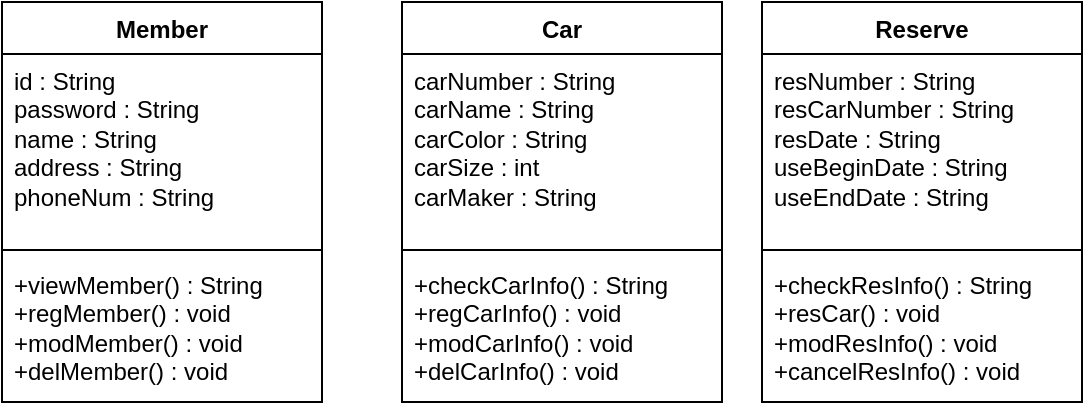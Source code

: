 <mxfile version="24.7.17">
  <diagram id="C5RBs43oDa-KdzZeNtuy" name="Page-1">
    <mxGraphModel dx="1054" dy="737" grid="1" gridSize="10" guides="1" tooltips="1" connect="1" arrows="1" fold="1" page="1" pageScale="1" pageWidth="827" pageHeight="1169" math="0" shadow="0">
      <root>
        <mxCell id="WIyWlLk6GJQsqaUBKTNV-0" />
        <mxCell id="WIyWlLk6GJQsqaUBKTNV-1" parent="WIyWlLk6GJQsqaUBKTNV-0" />
        <mxCell id="3GC8QEIZXes-Kf53vE3f-0" value="Member&lt;div&gt;&lt;br&gt;&lt;/div&gt;" style="swimlane;fontStyle=1;align=center;verticalAlign=top;childLayout=stackLayout;horizontal=1;startSize=26;horizontalStack=0;resizeParent=1;resizeParentMax=0;resizeLast=0;collapsible=1;marginBottom=0;whiteSpace=wrap;html=1;" vertex="1" parent="WIyWlLk6GJQsqaUBKTNV-1">
          <mxGeometry x="100" y="100" width="160" height="200" as="geometry" />
        </mxCell>
        <mxCell id="3GC8QEIZXes-Kf53vE3f-1" value="id : String&lt;div&gt;password : String&lt;/div&gt;&lt;div&gt;name : String&lt;/div&gt;&lt;div&gt;address : String&lt;/div&gt;&lt;div&gt;phoneNum : String&lt;/div&gt;" style="text;strokeColor=none;fillColor=none;align=left;verticalAlign=top;spacingLeft=4;spacingRight=4;overflow=hidden;rotatable=0;points=[[0,0.5],[1,0.5]];portConstraint=eastwest;whiteSpace=wrap;html=1;" vertex="1" parent="3GC8QEIZXes-Kf53vE3f-0">
          <mxGeometry y="26" width="160" height="94" as="geometry" />
        </mxCell>
        <mxCell id="3GC8QEIZXes-Kf53vE3f-2" value="" style="line;strokeWidth=1;fillColor=none;align=left;verticalAlign=middle;spacingTop=-1;spacingLeft=3;spacingRight=3;rotatable=0;labelPosition=right;points=[];portConstraint=eastwest;strokeColor=inherit;" vertex="1" parent="3GC8QEIZXes-Kf53vE3f-0">
          <mxGeometry y="120" width="160" height="8" as="geometry" />
        </mxCell>
        <mxCell id="3GC8QEIZXes-Kf53vE3f-3" value="+viewMember() : String&lt;div&gt;+regMember() : void&lt;/div&gt;&lt;div&gt;+modMember() : void&lt;/div&gt;&lt;div&gt;+delMember() : void&lt;/div&gt;" style="text;strokeColor=none;fillColor=none;align=left;verticalAlign=top;spacingLeft=4;spacingRight=4;overflow=hidden;rotatable=0;points=[[0,0.5],[1,0.5]];portConstraint=eastwest;whiteSpace=wrap;html=1;" vertex="1" parent="3GC8QEIZXes-Kf53vE3f-0">
          <mxGeometry y="128" width="160" height="72" as="geometry" />
        </mxCell>
        <mxCell id="3GC8QEIZXes-Kf53vE3f-4" value="&lt;div&gt;Car&lt;/div&gt;" style="swimlane;fontStyle=1;align=center;verticalAlign=top;childLayout=stackLayout;horizontal=1;startSize=26;horizontalStack=0;resizeParent=1;resizeParentMax=0;resizeLast=0;collapsible=1;marginBottom=0;whiteSpace=wrap;html=1;" vertex="1" parent="WIyWlLk6GJQsqaUBKTNV-1">
          <mxGeometry x="300" y="100" width="160" height="200" as="geometry" />
        </mxCell>
        <mxCell id="3GC8QEIZXes-Kf53vE3f-5" value="carNumber : String&lt;div&gt;carName : String&lt;/div&gt;&lt;div&gt;carColor : String&lt;/div&gt;&lt;div&gt;carSize : int&lt;/div&gt;&lt;div&gt;carMaker : String&lt;/div&gt;" style="text;strokeColor=none;fillColor=none;align=left;verticalAlign=top;spacingLeft=4;spacingRight=4;overflow=hidden;rotatable=0;points=[[0,0.5],[1,0.5]];portConstraint=eastwest;whiteSpace=wrap;html=1;" vertex="1" parent="3GC8QEIZXes-Kf53vE3f-4">
          <mxGeometry y="26" width="160" height="94" as="geometry" />
        </mxCell>
        <mxCell id="3GC8QEIZXes-Kf53vE3f-6" value="" style="line;strokeWidth=1;fillColor=none;align=left;verticalAlign=middle;spacingTop=-1;spacingLeft=3;spacingRight=3;rotatable=0;labelPosition=right;points=[];portConstraint=eastwest;strokeColor=inherit;" vertex="1" parent="3GC8QEIZXes-Kf53vE3f-4">
          <mxGeometry y="120" width="160" height="8" as="geometry" />
        </mxCell>
        <mxCell id="3GC8QEIZXes-Kf53vE3f-7" value="+checkCarInfo() : String&lt;div&gt;+regCarInfo() : void&lt;/div&gt;&lt;div&gt;+modCarInfo() : void&lt;/div&gt;&lt;div&gt;+delCarInfo() : void&lt;/div&gt;" style="text;strokeColor=none;fillColor=none;align=left;verticalAlign=top;spacingLeft=4;spacingRight=4;overflow=hidden;rotatable=0;points=[[0,0.5],[1,0.5]];portConstraint=eastwest;whiteSpace=wrap;html=1;" vertex="1" parent="3GC8QEIZXes-Kf53vE3f-4">
          <mxGeometry y="128" width="160" height="72" as="geometry" />
        </mxCell>
        <mxCell id="3GC8QEIZXes-Kf53vE3f-8" value="&lt;div&gt;Reserve&lt;/div&gt;" style="swimlane;fontStyle=1;align=center;verticalAlign=top;childLayout=stackLayout;horizontal=1;startSize=26;horizontalStack=0;resizeParent=1;resizeParentMax=0;resizeLast=0;collapsible=1;marginBottom=0;whiteSpace=wrap;html=1;" vertex="1" parent="WIyWlLk6GJQsqaUBKTNV-1">
          <mxGeometry x="480" y="100" width="160" height="200" as="geometry" />
        </mxCell>
        <mxCell id="3GC8QEIZXes-Kf53vE3f-9" value="resNumber : String&lt;div&gt;resCarNumber : String&lt;/div&gt;&lt;div&gt;resDate : String&lt;/div&gt;&lt;div&gt;useBeginDate : String&lt;/div&gt;&lt;div&gt;useEndDate : String&lt;/div&gt;" style="text;strokeColor=none;fillColor=none;align=left;verticalAlign=top;spacingLeft=4;spacingRight=4;overflow=hidden;rotatable=0;points=[[0,0.5],[1,0.5]];portConstraint=eastwest;whiteSpace=wrap;html=1;" vertex="1" parent="3GC8QEIZXes-Kf53vE3f-8">
          <mxGeometry y="26" width="160" height="94" as="geometry" />
        </mxCell>
        <mxCell id="3GC8QEIZXes-Kf53vE3f-10" value="" style="line;strokeWidth=1;fillColor=none;align=left;verticalAlign=middle;spacingTop=-1;spacingLeft=3;spacingRight=3;rotatable=0;labelPosition=right;points=[];portConstraint=eastwest;strokeColor=inherit;" vertex="1" parent="3GC8QEIZXes-Kf53vE3f-8">
          <mxGeometry y="120" width="160" height="8" as="geometry" />
        </mxCell>
        <mxCell id="3GC8QEIZXes-Kf53vE3f-11" value="+checkResInfo() : String&lt;div&gt;+resCar() : void&lt;/div&gt;&lt;div&gt;+modResInfo() : void&lt;/div&gt;&lt;div&gt;+cancelResInfo() : void&lt;/div&gt;" style="text;strokeColor=none;fillColor=none;align=left;verticalAlign=top;spacingLeft=4;spacingRight=4;overflow=hidden;rotatable=0;points=[[0,0.5],[1,0.5]];portConstraint=eastwest;whiteSpace=wrap;html=1;" vertex="1" parent="3GC8QEIZXes-Kf53vE3f-8">
          <mxGeometry y="128" width="160" height="72" as="geometry" />
        </mxCell>
      </root>
    </mxGraphModel>
  </diagram>
</mxfile>
